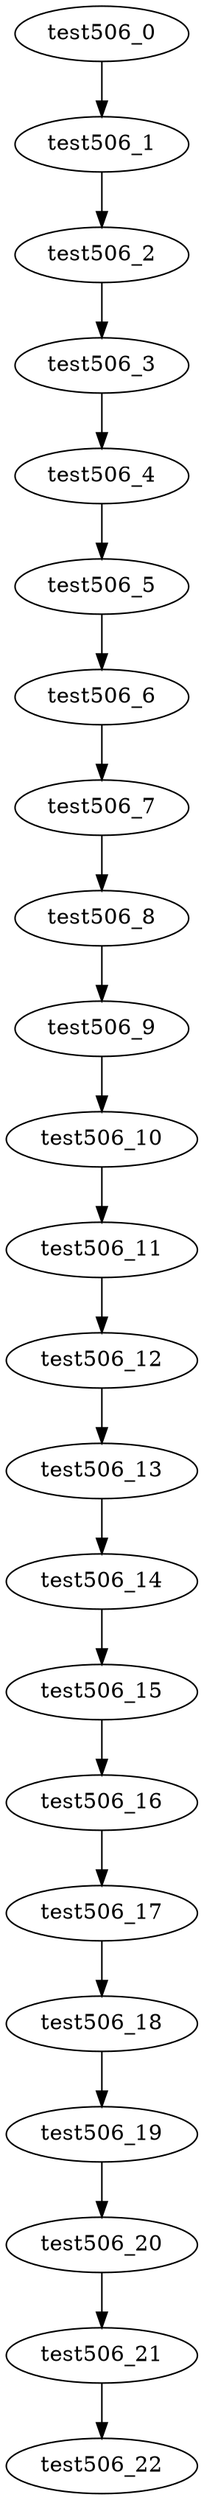 digraph G {
test506_0->test506_1;
test506_1->test506_2;
test506_2->test506_3;
test506_3->test506_4;
test506_4->test506_5;
test506_5->test506_6;
test506_6->test506_7;
test506_7->test506_8;
test506_8->test506_9;
test506_9->test506_10;
test506_10->test506_11;
test506_11->test506_12;
test506_12->test506_13;
test506_13->test506_14;
test506_14->test506_15;
test506_15->test506_16;
test506_16->test506_17;
test506_17->test506_18;
test506_18->test506_19;
test506_19->test506_20;
test506_20->test506_21;
test506_21->test506_22;

}

